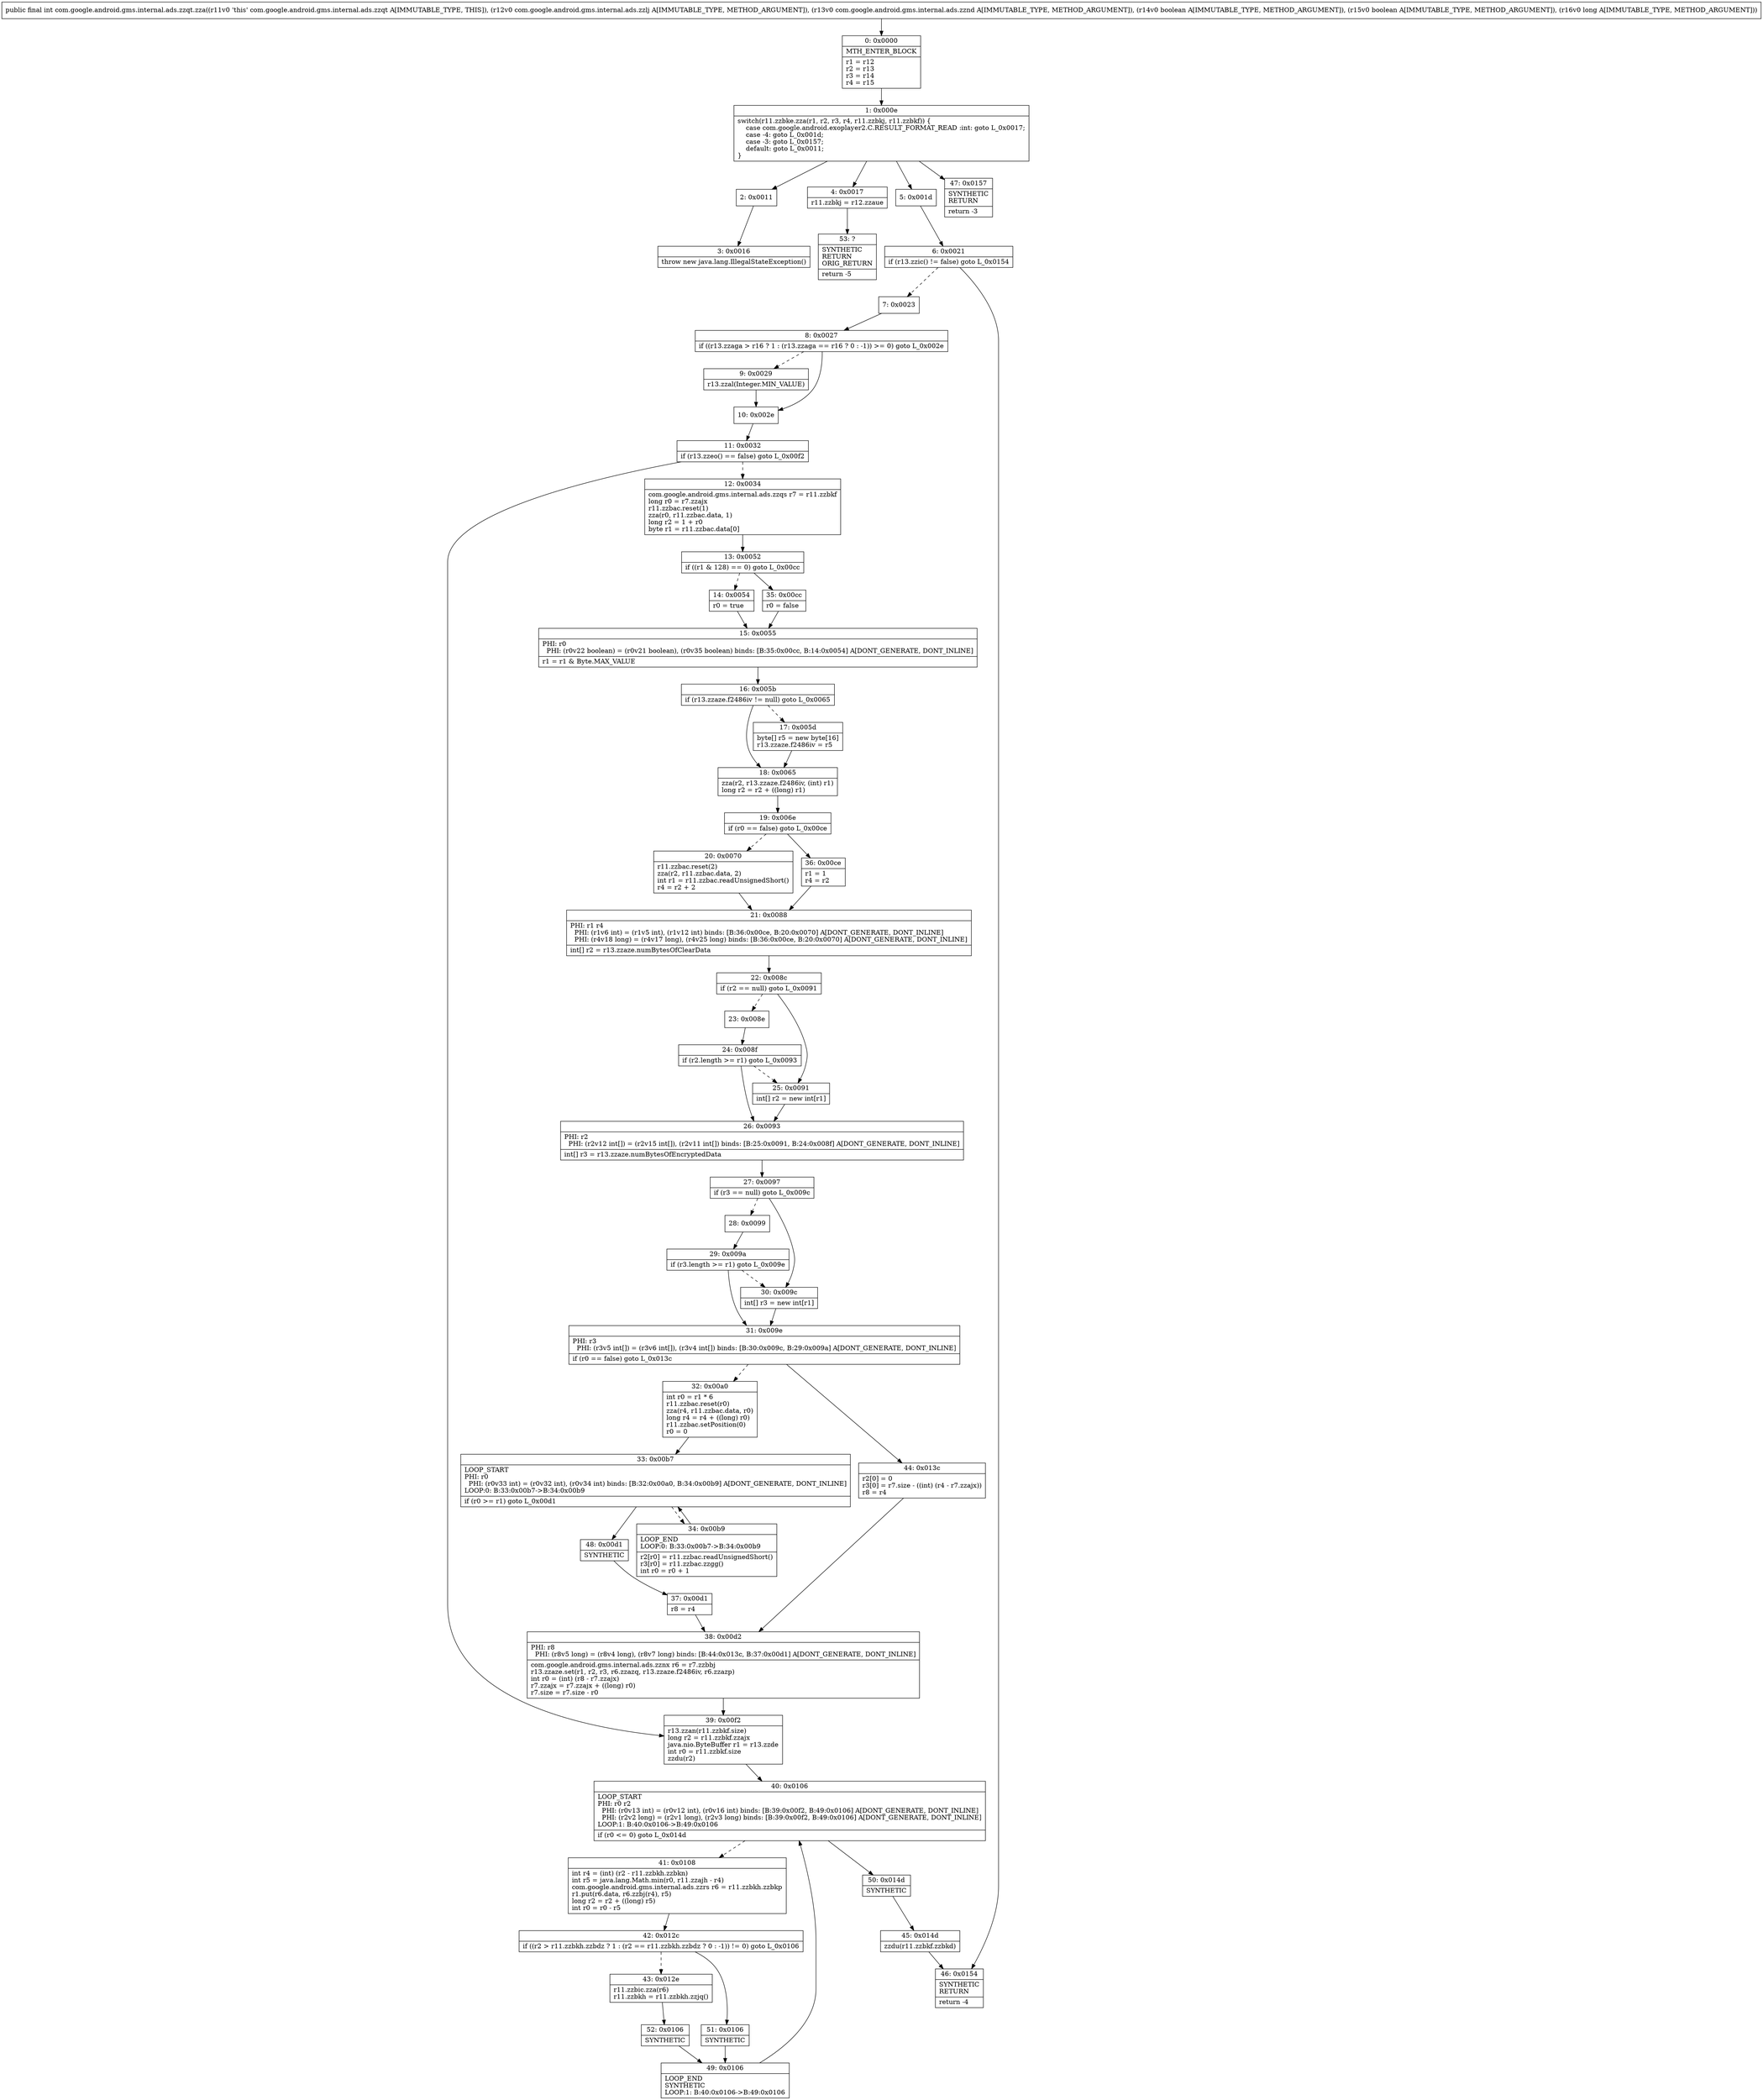 digraph "CFG forcom.google.android.gms.internal.ads.zzqt.zza(Lcom\/google\/android\/gms\/internal\/ads\/zzlj;Lcom\/google\/android\/gms\/internal\/ads\/zznd;ZZJ)I" {
Node_0 [shape=record,label="{0\:\ 0x0000|MTH_ENTER_BLOCK\l|r1 = r12\lr2 = r13\lr3 = r14\lr4 = r15\l}"];
Node_1 [shape=record,label="{1\:\ 0x000e|switch(r11.zzbke.zza(r1, r2, r3, r4, r11.zzbkj, r11.zzbkf)) \{\l    case com.google.android.exoplayer2.C.RESULT_FORMAT_READ :int: goto L_0x0017;\l    case \-4: goto L_0x001d;\l    case \-3: goto L_0x0157;\l    default: goto L_0x0011;\l\}\l}"];
Node_2 [shape=record,label="{2\:\ 0x0011}"];
Node_3 [shape=record,label="{3\:\ 0x0016|throw new java.lang.IllegalStateException()\l}"];
Node_4 [shape=record,label="{4\:\ 0x0017|r11.zzbkj = r12.zzaue\l}"];
Node_5 [shape=record,label="{5\:\ 0x001d}"];
Node_6 [shape=record,label="{6\:\ 0x0021|if (r13.zzic() != false) goto L_0x0154\l}"];
Node_7 [shape=record,label="{7\:\ 0x0023}"];
Node_8 [shape=record,label="{8\:\ 0x0027|if ((r13.zzaga \> r16 ? 1 : (r13.zzaga == r16 ? 0 : \-1)) \>= 0) goto L_0x002e\l}"];
Node_9 [shape=record,label="{9\:\ 0x0029|r13.zzal(Integer.MIN_VALUE)\l}"];
Node_10 [shape=record,label="{10\:\ 0x002e}"];
Node_11 [shape=record,label="{11\:\ 0x0032|if (r13.zzeo() == false) goto L_0x00f2\l}"];
Node_12 [shape=record,label="{12\:\ 0x0034|com.google.android.gms.internal.ads.zzqs r7 = r11.zzbkf\llong r0 = r7.zzajx\lr11.zzbac.reset(1)\lzza(r0, r11.zzbac.data, 1)\llong r2 = 1 + r0\lbyte r1 = r11.zzbac.data[0]\l}"];
Node_13 [shape=record,label="{13\:\ 0x0052|if ((r1 & 128) == 0) goto L_0x00cc\l}"];
Node_14 [shape=record,label="{14\:\ 0x0054|r0 = true\l}"];
Node_15 [shape=record,label="{15\:\ 0x0055|PHI: r0 \l  PHI: (r0v22 boolean) = (r0v21 boolean), (r0v35 boolean) binds: [B:35:0x00cc, B:14:0x0054] A[DONT_GENERATE, DONT_INLINE]\l|r1 = r1 & Byte.MAX_VALUE\l}"];
Node_16 [shape=record,label="{16\:\ 0x005b|if (r13.zzaze.f2486iv != null) goto L_0x0065\l}"];
Node_17 [shape=record,label="{17\:\ 0x005d|byte[] r5 = new byte[16]\lr13.zzaze.f2486iv = r5\l}"];
Node_18 [shape=record,label="{18\:\ 0x0065|zza(r2, r13.zzaze.f2486iv, (int) r1)\llong r2 = r2 + ((long) r1)\l}"];
Node_19 [shape=record,label="{19\:\ 0x006e|if (r0 == false) goto L_0x00ce\l}"];
Node_20 [shape=record,label="{20\:\ 0x0070|r11.zzbac.reset(2)\lzza(r2, r11.zzbac.data, 2)\lint r1 = r11.zzbac.readUnsignedShort()\lr4 = r2 + 2\l}"];
Node_21 [shape=record,label="{21\:\ 0x0088|PHI: r1 r4 \l  PHI: (r1v6 int) = (r1v5 int), (r1v12 int) binds: [B:36:0x00ce, B:20:0x0070] A[DONT_GENERATE, DONT_INLINE]\l  PHI: (r4v18 long) = (r4v17 long), (r4v25 long) binds: [B:36:0x00ce, B:20:0x0070] A[DONT_GENERATE, DONT_INLINE]\l|int[] r2 = r13.zzaze.numBytesOfClearData\l}"];
Node_22 [shape=record,label="{22\:\ 0x008c|if (r2 == null) goto L_0x0091\l}"];
Node_23 [shape=record,label="{23\:\ 0x008e}"];
Node_24 [shape=record,label="{24\:\ 0x008f|if (r2.length \>= r1) goto L_0x0093\l}"];
Node_25 [shape=record,label="{25\:\ 0x0091|int[] r2 = new int[r1]\l}"];
Node_26 [shape=record,label="{26\:\ 0x0093|PHI: r2 \l  PHI: (r2v12 int[]) = (r2v15 int[]), (r2v11 int[]) binds: [B:25:0x0091, B:24:0x008f] A[DONT_GENERATE, DONT_INLINE]\l|int[] r3 = r13.zzaze.numBytesOfEncryptedData\l}"];
Node_27 [shape=record,label="{27\:\ 0x0097|if (r3 == null) goto L_0x009c\l}"];
Node_28 [shape=record,label="{28\:\ 0x0099}"];
Node_29 [shape=record,label="{29\:\ 0x009a|if (r3.length \>= r1) goto L_0x009e\l}"];
Node_30 [shape=record,label="{30\:\ 0x009c|int[] r3 = new int[r1]\l}"];
Node_31 [shape=record,label="{31\:\ 0x009e|PHI: r3 \l  PHI: (r3v5 int[]) = (r3v6 int[]), (r3v4 int[]) binds: [B:30:0x009c, B:29:0x009a] A[DONT_GENERATE, DONT_INLINE]\l|if (r0 == false) goto L_0x013c\l}"];
Node_32 [shape=record,label="{32\:\ 0x00a0|int r0 = r1 * 6\lr11.zzbac.reset(r0)\lzza(r4, r11.zzbac.data, r0)\llong r4 = r4 + ((long) r0)\lr11.zzbac.setPosition(0)\lr0 = 0\l}"];
Node_33 [shape=record,label="{33\:\ 0x00b7|LOOP_START\lPHI: r0 \l  PHI: (r0v33 int) = (r0v32 int), (r0v34 int) binds: [B:32:0x00a0, B:34:0x00b9] A[DONT_GENERATE, DONT_INLINE]\lLOOP:0: B:33:0x00b7\-\>B:34:0x00b9\l|if (r0 \>= r1) goto L_0x00d1\l}"];
Node_34 [shape=record,label="{34\:\ 0x00b9|LOOP_END\lLOOP:0: B:33:0x00b7\-\>B:34:0x00b9\l|r2[r0] = r11.zzbac.readUnsignedShort()\lr3[r0] = r11.zzbac.zzgg()\lint r0 = r0 + 1\l}"];
Node_35 [shape=record,label="{35\:\ 0x00cc|r0 = false\l}"];
Node_36 [shape=record,label="{36\:\ 0x00ce|r1 = 1\lr4 = r2\l}"];
Node_37 [shape=record,label="{37\:\ 0x00d1|r8 = r4\l}"];
Node_38 [shape=record,label="{38\:\ 0x00d2|PHI: r8 \l  PHI: (r8v5 long) = (r8v4 long), (r8v7 long) binds: [B:44:0x013c, B:37:0x00d1] A[DONT_GENERATE, DONT_INLINE]\l|com.google.android.gms.internal.ads.zznx r6 = r7.zzbbj\lr13.zzaze.set(r1, r2, r3, r6.zzazq, r13.zzaze.f2486iv, r6.zzazp)\lint r0 = (int) (r8 \- r7.zzajx)\lr7.zzajx = r7.zzajx + ((long) r0)\lr7.size = r7.size \- r0\l}"];
Node_39 [shape=record,label="{39\:\ 0x00f2|r13.zzan(r11.zzbkf.size)\llong r2 = r11.zzbkf.zzajx\ljava.nio.ByteBuffer r1 = r13.zzde\lint r0 = r11.zzbkf.size\lzzdu(r2)\l}"];
Node_40 [shape=record,label="{40\:\ 0x0106|LOOP_START\lPHI: r0 r2 \l  PHI: (r0v13 int) = (r0v12 int), (r0v16 int) binds: [B:39:0x00f2, B:49:0x0106] A[DONT_GENERATE, DONT_INLINE]\l  PHI: (r2v2 long) = (r2v1 long), (r2v3 long) binds: [B:39:0x00f2, B:49:0x0106] A[DONT_GENERATE, DONT_INLINE]\lLOOP:1: B:40:0x0106\-\>B:49:0x0106\l|if (r0 \<= 0) goto L_0x014d\l}"];
Node_41 [shape=record,label="{41\:\ 0x0108|int r4 = (int) (r2 \- r11.zzbkh.zzbkn)\lint r5 = java.lang.Math.min(r0, r11.zzajh \- r4)\lcom.google.android.gms.internal.ads.zzrs r6 = r11.zzbkh.zzbkp\lr1.put(r6.data, r6.zzbj(r4), r5)\llong r2 = r2 + ((long) r5)\lint r0 = r0 \- r5\l}"];
Node_42 [shape=record,label="{42\:\ 0x012c|if ((r2 \> r11.zzbkh.zzbdz ? 1 : (r2 == r11.zzbkh.zzbdz ? 0 : \-1)) != 0) goto L_0x0106\l}"];
Node_43 [shape=record,label="{43\:\ 0x012e|r11.zzbic.zza(r6)\lr11.zzbkh = r11.zzbkh.zzjq()\l}"];
Node_44 [shape=record,label="{44\:\ 0x013c|r2[0] = 0\lr3[0] = r7.size \- ((int) (r4 \- r7.zzajx))\lr8 = r4\l}"];
Node_45 [shape=record,label="{45\:\ 0x014d|zzdu(r11.zzbkf.zzbkd)\l}"];
Node_46 [shape=record,label="{46\:\ 0x0154|SYNTHETIC\lRETURN\l|return \-4\l}"];
Node_47 [shape=record,label="{47\:\ 0x0157|SYNTHETIC\lRETURN\l|return \-3\l}"];
Node_48 [shape=record,label="{48\:\ 0x00d1|SYNTHETIC\l}"];
Node_49 [shape=record,label="{49\:\ 0x0106|LOOP_END\lSYNTHETIC\lLOOP:1: B:40:0x0106\-\>B:49:0x0106\l}"];
Node_50 [shape=record,label="{50\:\ 0x014d|SYNTHETIC\l}"];
Node_51 [shape=record,label="{51\:\ 0x0106|SYNTHETIC\l}"];
Node_52 [shape=record,label="{52\:\ 0x0106|SYNTHETIC\l}"];
Node_53 [shape=record,label="{53\:\ ?|SYNTHETIC\lRETURN\lORIG_RETURN\l|return \-5\l}"];
MethodNode[shape=record,label="{public final int com.google.android.gms.internal.ads.zzqt.zza((r11v0 'this' com.google.android.gms.internal.ads.zzqt A[IMMUTABLE_TYPE, THIS]), (r12v0 com.google.android.gms.internal.ads.zzlj A[IMMUTABLE_TYPE, METHOD_ARGUMENT]), (r13v0 com.google.android.gms.internal.ads.zznd A[IMMUTABLE_TYPE, METHOD_ARGUMENT]), (r14v0 boolean A[IMMUTABLE_TYPE, METHOD_ARGUMENT]), (r15v0 boolean A[IMMUTABLE_TYPE, METHOD_ARGUMENT]), (r16v0 long A[IMMUTABLE_TYPE, METHOD_ARGUMENT])) }"];
MethodNode -> Node_0;
Node_0 -> Node_1;
Node_1 -> Node_2;
Node_1 -> Node_4;
Node_1 -> Node_5;
Node_1 -> Node_47;
Node_2 -> Node_3;
Node_4 -> Node_53;
Node_5 -> Node_6;
Node_6 -> Node_7[style=dashed];
Node_6 -> Node_46;
Node_7 -> Node_8;
Node_8 -> Node_9[style=dashed];
Node_8 -> Node_10;
Node_9 -> Node_10;
Node_10 -> Node_11;
Node_11 -> Node_12[style=dashed];
Node_11 -> Node_39;
Node_12 -> Node_13;
Node_13 -> Node_14[style=dashed];
Node_13 -> Node_35;
Node_14 -> Node_15;
Node_15 -> Node_16;
Node_16 -> Node_17[style=dashed];
Node_16 -> Node_18;
Node_17 -> Node_18;
Node_18 -> Node_19;
Node_19 -> Node_20[style=dashed];
Node_19 -> Node_36;
Node_20 -> Node_21;
Node_21 -> Node_22;
Node_22 -> Node_23[style=dashed];
Node_22 -> Node_25;
Node_23 -> Node_24;
Node_24 -> Node_25[style=dashed];
Node_24 -> Node_26;
Node_25 -> Node_26;
Node_26 -> Node_27;
Node_27 -> Node_28[style=dashed];
Node_27 -> Node_30;
Node_28 -> Node_29;
Node_29 -> Node_30[style=dashed];
Node_29 -> Node_31;
Node_30 -> Node_31;
Node_31 -> Node_32[style=dashed];
Node_31 -> Node_44;
Node_32 -> Node_33;
Node_33 -> Node_34[style=dashed];
Node_33 -> Node_48;
Node_34 -> Node_33;
Node_35 -> Node_15;
Node_36 -> Node_21;
Node_37 -> Node_38;
Node_38 -> Node_39;
Node_39 -> Node_40;
Node_40 -> Node_41[style=dashed];
Node_40 -> Node_50;
Node_41 -> Node_42;
Node_42 -> Node_43[style=dashed];
Node_42 -> Node_51;
Node_43 -> Node_52;
Node_44 -> Node_38;
Node_45 -> Node_46;
Node_48 -> Node_37;
Node_49 -> Node_40;
Node_50 -> Node_45;
Node_51 -> Node_49;
Node_52 -> Node_49;
}

